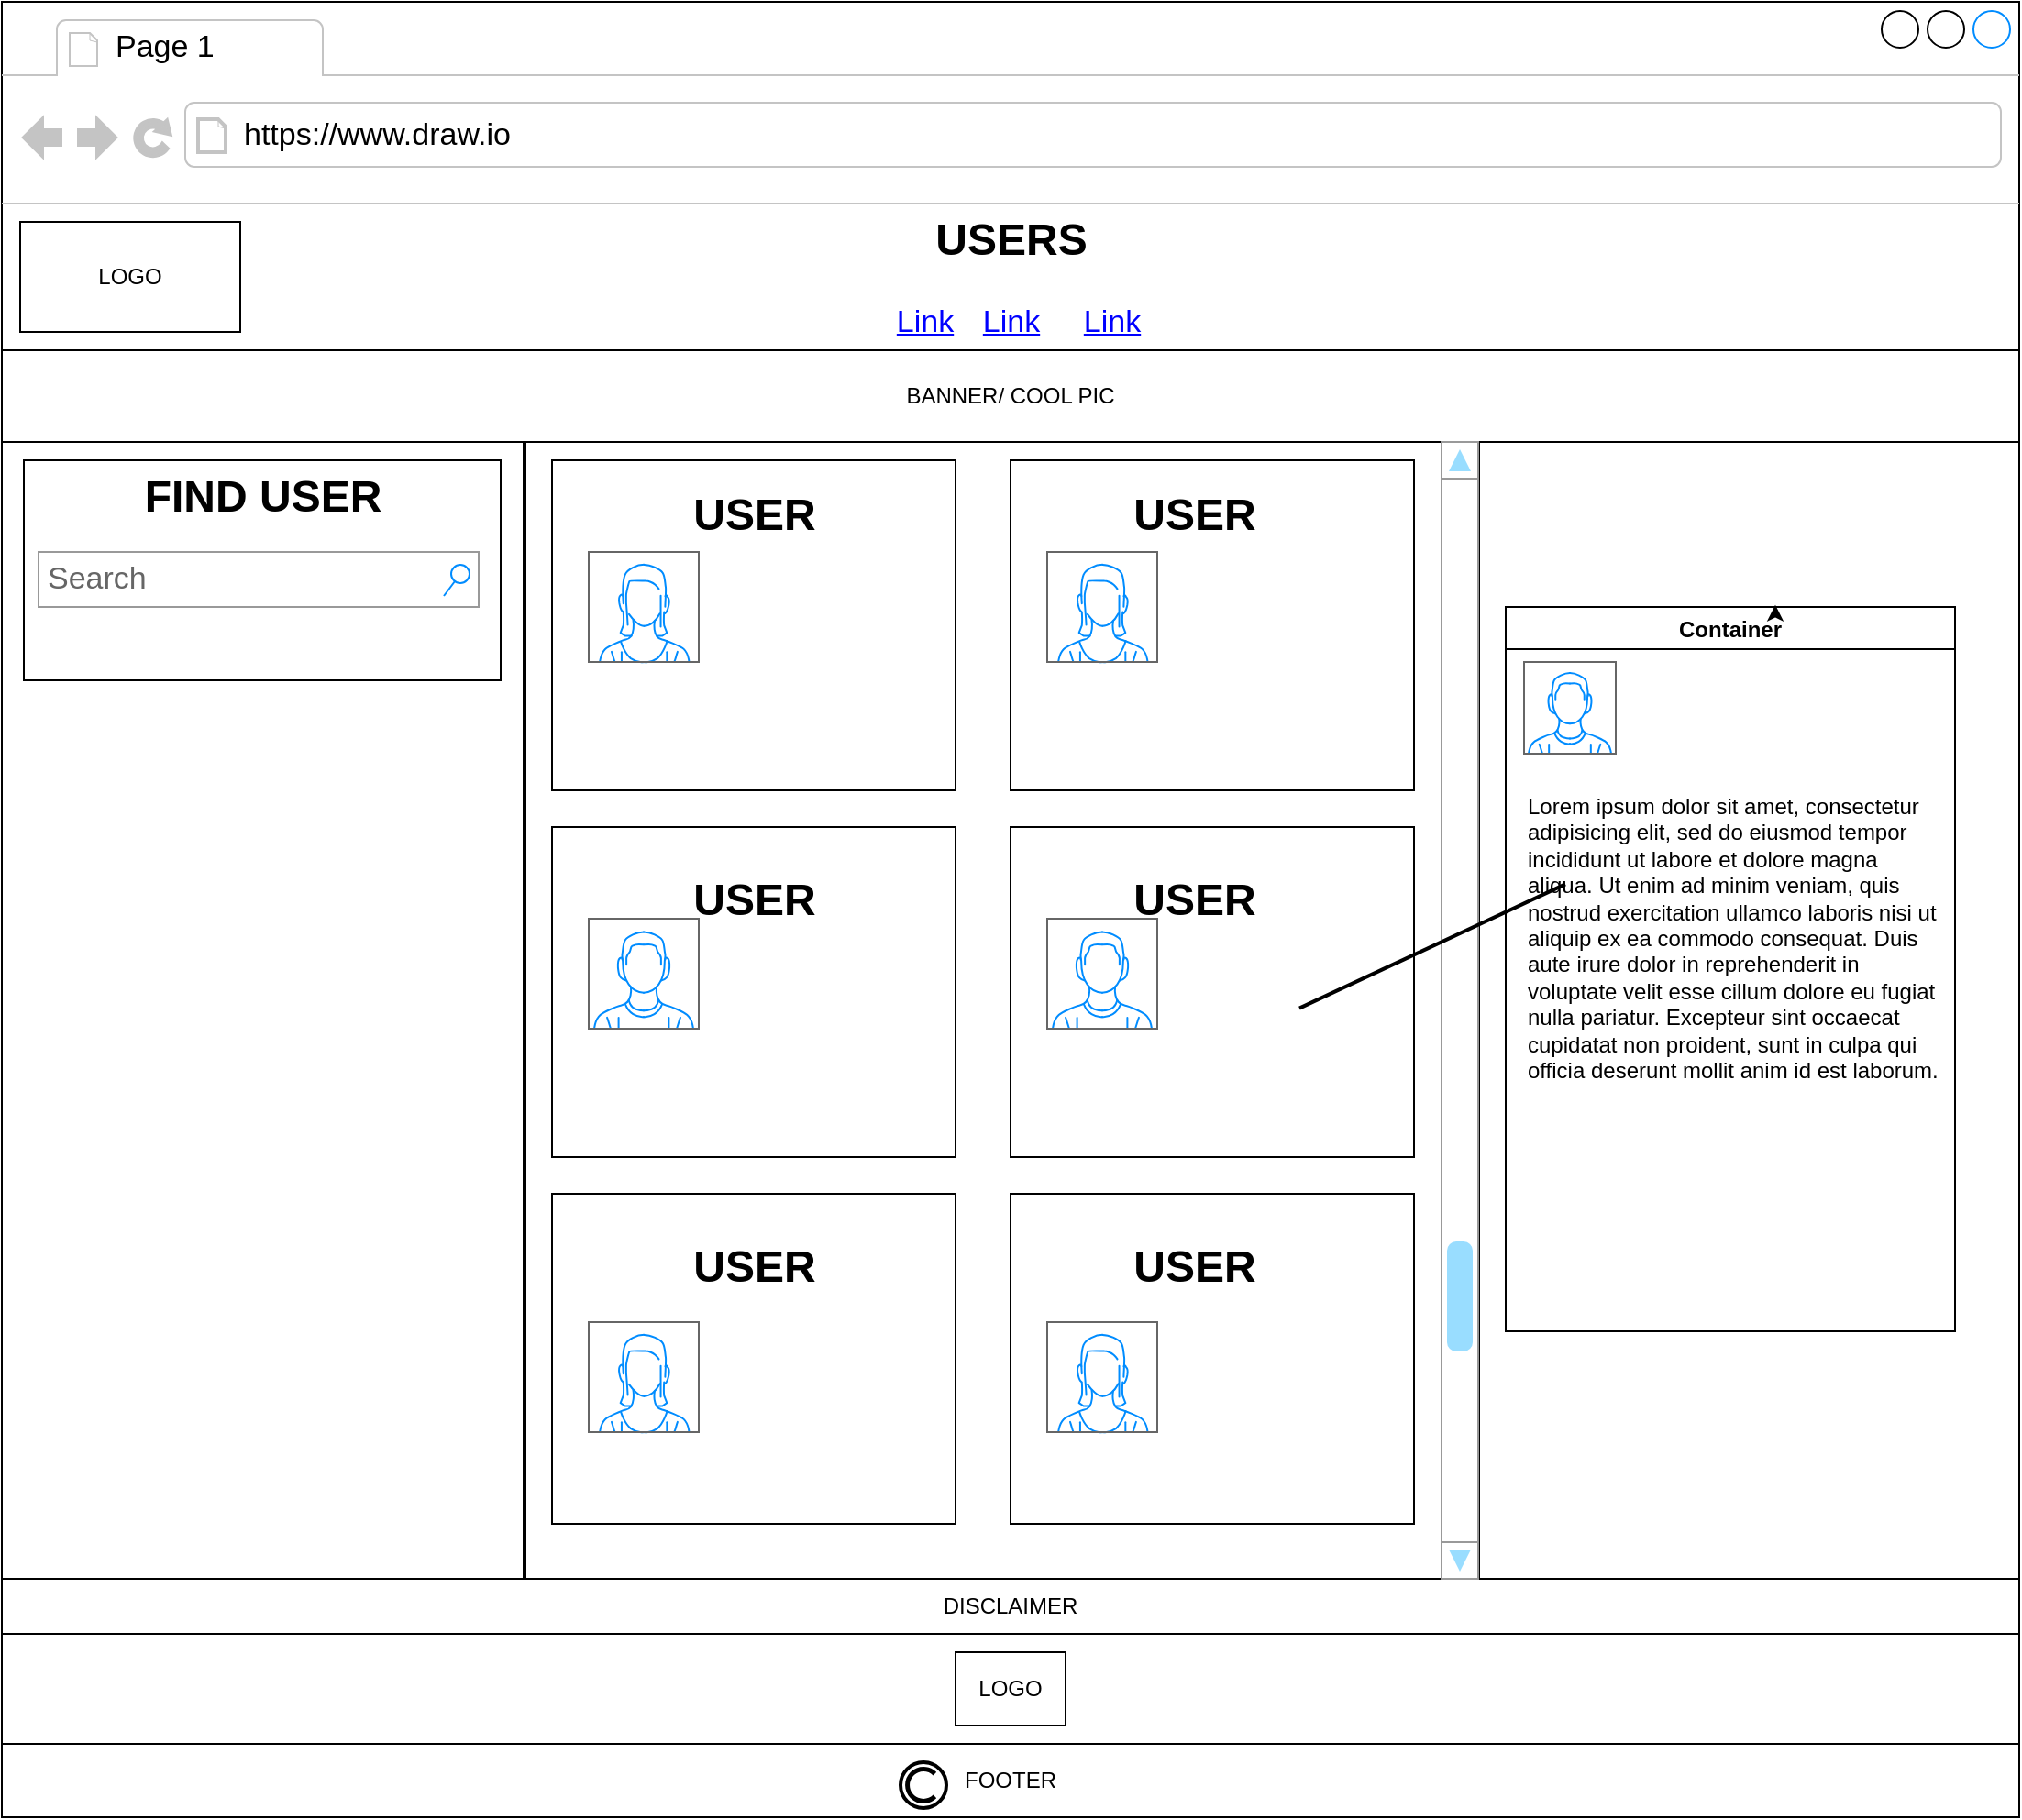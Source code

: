<mxfile version="15.1.0" type="github"><diagram name="Page-1" id="2cc2dc42-3aac-f2a9-1cec-7a8b7cbee084"><mxGraphModel dx="2156" dy="1013" grid="1" gridSize="10" guides="1" tooltips="1" connect="1" arrows="1" fold="1" page="1" pageScale="1" pageWidth="1100" pageHeight="850" math="0" shadow="0"><root><mxCell id="0"/><mxCell id="1" parent="0"/><mxCell id="5FDrHQYFY8WommjAz4SG-36" value="" style="strokeWidth=1;shadow=0;dashed=0;align=center;html=1;shape=mxgraph.mockup.containers.browserWindow;rSize=0;strokeColor2=#008cff;strokeColor3=#c4c4c4;mainText=,;recursiveResize=0;comic=0;" parent="1" vertex="1"><mxGeometry width="1100" height="990" as="geometry"/></mxCell><mxCell id="5FDrHQYFY8WommjAz4SG-37" value="Page 1" style="strokeWidth=1;shadow=0;dashed=0;align=center;html=1;shape=mxgraph.mockup.containers.anchor;fontSize=17;align=left;" parent="5FDrHQYFY8WommjAz4SG-36" vertex="1"><mxGeometry x="60" y="12" width="110" height="26" as="geometry"/></mxCell><mxCell id="5FDrHQYFY8WommjAz4SG-38" value="https://www.draw.io" style="strokeWidth=1;shadow=0;dashed=0;align=center;html=1;shape=mxgraph.mockup.containers.anchor;rSize=0;fontSize=17;align=left;" parent="5FDrHQYFY8WommjAz4SG-36" vertex="1"><mxGeometry x="130" y="60" width="250" height="26" as="geometry"/></mxCell><mxCell id="5FDrHQYFY8WommjAz4SG-40" value="LOGO" style="whiteSpace=wrap;html=1;comic=0;" parent="5FDrHQYFY8WommjAz4SG-36" vertex="1"><mxGeometry x="10" y="120" width="120" height="60" as="geometry"/></mxCell><mxCell id="5FDrHQYFY8WommjAz4SG-41" value="BANNER/ COOL PIC" style="whiteSpace=wrap;html=1;comic=0;" parent="5FDrHQYFY8WommjAz4SG-36" vertex="1"><mxGeometry y="190" width="1100" height="50" as="geometry"/></mxCell><mxCell id="5FDrHQYFY8WommjAz4SG-51" value="LOGO" style="whiteSpace=wrap;html=1;comic=0;" parent="5FDrHQYFY8WommjAz4SG-36" vertex="1"><mxGeometry x="520" y="900" width="60" height="40" as="geometry"/></mxCell><mxCell id="5FDrHQYFY8WommjAz4SG-50" value="FOOTER" style="whiteSpace=wrap;html=1;comic=0;" parent="5FDrHQYFY8WommjAz4SG-36" vertex="1"><mxGeometry y="950" width="1100" height="40" as="geometry"/></mxCell><mxCell id="5FDrHQYFY8WommjAz4SG-52" value="DISCLAIMER" style="whiteSpace=wrap;html=1;comic=0;" parent="5FDrHQYFY8WommjAz4SG-36" vertex="1"><mxGeometry y="860" width="1100" height="30" as="geometry"/></mxCell><mxCell id="CgaFC1bvS9pOCVdW-L5z-5" value="" style="rounded=0;whiteSpace=wrap;html=1;" parent="5FDrHQYFY8WommjAz4SG-36" vertex="1"><mxGeometry x="300" y="250" width="220" height="180" as="geometry"/></mxCell><mxCell id="CgaFC1bvS9pOCVdW-L5z-10" value="" style="rounded=0;whiteSpace=wrap;html=1;" parent="5FDrHQYFY8WommjAz4SG-36" vertex="1"><mxGeometry x="550" y="250" width="220" height="180" as="geometry"/></mxCell><mxCell id="URsQjS0TA3bkFYloL0C7-6" value="" style="rounded=0;whiteSpace=wrap;html=1;" vertex="1" parent="5FDrHQYFY8WommjAz4SG-36"><mxGeometry x="300" y="450" width="220" height="180" as="geometry"/></mxCell><mxCell id="URsQjS0TA3bkFYloL0C7-7" value="" style="rounded=0;whiteSpace=wrap;html=1;" vertex="1" parent="5FDrHQYFY8WommjAz4SG-36"><mxGeometry x="300" y="650" width="220" height="180" as="geometry"/></mxCell><mxCell id="URsQjS0TA3bkFYloL0C7-8" value="" style="rounded=0;whiteSpace=wrap;html=1;" vertex="1" parent="5FDrHQYFY8WommjAz4SG-36"><mxGeometry x="550" y="450" width="220" height="180" as="geometry"/></mxCell><mxCell id="URsQjS0TA3bkFYloL0C7-9" value="" style="rounded=0;whiteSpace=wrap;html=1;" vertex="1" parent="5FDrHQYFY8WommjAz4SG-36"><mxGeometry x="550" y="650" width="220" height="180" as="geometry"/></mxCell><mxCell id="URsQjS0TA3bkFYloL0C7-10" value="USER" style="text;strokeColor=none;fillColor=none;html=1;fontSize=24;fontStyle=1;verticalAlign=middle;align=center;" vertex="1" parent="5FDrHQYFY8WommjAz4SG-36"><mxGeometry x="360" y="470" width="100" height="40" as="geometry"/></mxCell><mxCell id="URsQjS0TA3bkFYloL0C7-11" value="USER" style="text;strokeColor=none;fillColor=none;html=1;fontSize=24;fontStyle=1;verticalAlign=middle;align=center;" vertex="1" parent="5FDrHQYFY8WommjAz4SG-36"><mxGeometry x="360" y="670" width="100" height="40" as="geometry"/></mxCell><mxCell id="URsQjS0TA3bkFYloL0C7-12" value="USER" style="text;strokeColor=none;fillColor=none;html=1;fontSize=24;fontStyle=1;verticalAlign=middle;align=center;" vertex="1" parent="5FDrHQYFY8WommjAz4SG-36"><mxGeometry x="600" y="470" width="100" height="40" as="geometry"/></mxCell><mxCell id="URsQjS0TA3bkFYloL0C7-13" value="USER" style="text;strokeColor=none;fillColor=none;html=1;fontSize=24;fontStyle=1;verticalAlign=middle;align=center;" vertex="1" parent="5FDrHQYFY8WommjAz4SG-36"><mxGeometry x="600" y="670" width="100" height="40" as="geometry"/></mxCell><mxCell id="URsQjS0TA3bkFYloL0C7-15" value="Container" style="swimlane;" vertex="1" parent="5FDrHQYFY8WommjAz4SG-36"><mxGeometry x="820" y="330" width="245" height="395" as="geometry"/></mxCell><mxCell id="URsQjS0TA3bkFYloL0C7-22" value="" style="verticalLabelPosition=bottom;shadow=0;dashed=0;align=center;html=1;verticalAlign=top;strokeWidth=1;shape=mxgraph.mockup.containers.userMale;strokeColor=#666666;strokeColor2=#008cff;" vertex="1" parent="URsQjS0TA3bkFYloL0C7-15"><mxGeometry x="10" y="30" width="50" height="50" as="geometry"/></mxCell><mxCell id="URsQjS0TA3bkFYloL0C7-23" value="Lorem ipsum dolor sit amet, consectetur adipisicing elit, sed do eiusmod tempor incididunt ut labore et dolore magna aliqua. Ut enim ad minim veniam, quis nostrud exercitation ullamco laboris nisi ut aliquip ex ea commodo consequat. Duis aute irure dolor in reprehenderit in voluptate velit esse cillum dolore eu fugiat nulla pariatur. Excepteur sint occaecat cupidatat non proident, sunt in culpa qui officia deserunt mollit anim id est laborum.&lt;br&gt;" style="text;spacingTop=-5;whiteSpace=wrap;html=1;align=left;fontSize=12;fontFamily=Helvetica;fillColor=none;strokeColor=none;" vertex="1" parent="URsQjS0TA3bkFYloL0C7-15"><mxGeometry x="10" y="100" width="230" height="280" as="geometry"/></mxCell><mxCell id="URsQjS0TA3bkFYloL0C7-21" style="edgeStyle=orthogonalEdgeStyle;rounded=0;orthogonalLoop=1;jettySize=auto;html=1;exitX=0.5;exitY=0;exitDx=0;exitDy=0;entryX=0.6;entryY=-0.003;entryDx=0;entryDy=0;entryPerimeter=0;" edge="1" parent="5FDrHQYFY8WommjAz4SG-36" source="URsQjS0TA3bkFYloL0C7-15" target="URsQjS0TA3bkFYloL0C7-15"><mxGeometry relative="1" as="geometry"/></mxCell><mxCell id="URsQjS0TA3bkFYloL0C7-26" value="" style="verticalLabelPosition=bottom;shadow=0;dashed=0;align=center;html=1;verticalAlign=top;strokeWidth=1;shape=mxgraph.mockup.containers.userMale;strokeColor=#666666;strokeColor2=#008cff;" vertex="1" parent="5FDrHQYFY8WommjAz4SG-36"><mxGeometry x="320" y="500" width="60" height="60" as="geometry"/></mxCell><mxCell id="URsQjS0TA3bkFYloL0C7-25" value="" style="verticalLabelPosition=bottom;shadow=0;dashed=0;align=center;html=1;verticalAlign=top;strokeWidth=1;shape=mxgraph.mockup.containers.userFemale;strokeColor=#666666;strokeColor2=#008cff;" vertex="1" parent="5FDrHQYFY8WommjAz4SG-36"><mxGeometry x="570" y="300" width="60" height="60" as="geometry"/></mxCell><mxCell id="URsQjS0TA3bkFYloL0C7-27" value="" style="verticalLabelPosition=bottom;shadow=0;dashed=0;align=center;html=1;verticalAlign=top;strokeWidth=1;shape=mxgraph.mockup.containers.userFemale;strokeColor=#666666;strokeColor2=#008cff;" vertex="1" parent="5FDrHQYFY8WommjAz4SG-36"><mxGeometry x="320" y="300" width="60" height="60" as="geometry"/></mxCell><mxCell id="URsQjS0TA3bkFYloL0C7-28" value="" style="verticalLabelPosition=bottom;shadow=0;dashed=0;align=center;html=1;verticalAlign=top;strokeWidth=1;shape=mxgraph.mockup.containers.userFemale;strokeColor=#666666;strokeColor2=#008cff;" vertex="1" parent="5FDrHQYFY8WommjAz4SG-36"><mxGeometry x="320" y="720" width="60" height="60" as="geometry"/></mxCell><mxCell id="URsQjS0TA3bkFYloL0C7-29" value="" style="verticalLabelPosition=bottom;shadow=0;dashed=0;align=center;html=1;verticalAlign=top;strokeWidth=1;shape=mxgraph.mockup.containers.userFemale;strokeColor=#666666;strokeColor2=#008cff;" vertex="1" parent="5FDrHQYFY8WommjAz4SG-36"><mxGeometry x="570" y="720" width="60" height="60" as="geometry"/></mxCell><mxCell id="5FDrHQYFY8WommjAz4SG-53" value="" style="verticalLabelPosition=bottom;shadow=0;dashed=0;verticalAlign=top;strokeWidth=2;html=1;shape=mxgraph.mockup.misc.copyrightIcon;comic=0;" parent="1" vertex="1"><mxGeometry x="490" y="960" width="25" height="25" as="geometry"/></mxCell><mxCell id="5FDrHQYFY8WommjAz4SG-54" value="USERS" style="text;strokeColor=none;fillColor=none;html=1;fontSize=24;fontStyle=1;verticalAlign=middle;align=center;comic=0;" parent="1" vertex="1"><mxGeometry x="500" y="110" width="100" height="40" as="geometry"/></mxCell><mxCell id="FO_pWmDVU2w-Zh8JHuIy-13" value="Link" style="shape=rectangle;strokeColor=none;fillColor=none;linkText=;fontSize=17;fontColor=#0000ff;fontStyle=4;html=1;align=center;" parent="1" vertex="1"><mxGeometry x="475" y="160" width="150" height="30" as="geometry"/></mxCell><mxCell id="FO_pWmDVU2w-Zh8JHuIy-14" value="Link" style="shape=rectangle;strokeColor=none;fillColor=none;linkText=;fontSize=17;fontColor=#0000ff;fontStyle=4;html=1;align=center;" parent="1" vertex="1"><mxGeometry x="427.5" y="160" width="150" height="30" as="geometry"/></mxCell><mxCell id="FO_pWmDVU2w-Zh8JHuIy-15" value="Link" style="shape=rectangle;strokeColor=none;fillColor=none;linkText=;fontSize=17;fontColor=#0000ff;fontStyle=4;html=1;align=center;" parent="1" vertex="1"><mxGeometry x="530" y="160" width="150" height="30" as="geometry"/></mxCell><mxCell id="Lzk2SjWY70UIA3nWThLT-53" value="" style="line;strokeWidth=2;direction=south;html=1;" parent="1" vertex="1"><mxGeometry x="280" y="240" width="10" height="620" as="geometry"/></mxCell><mxCell id="Lzk2SjWY70UIA3nWThLT-54" value="" style="line;strokeWidth=2;direction=south;html=1;" parent="1" vertex="1"><mxGeometry x="800" y="240" width="10" height="620" as="geometry"/></mxCell><mxCell id="Lzk2SjWY70UIA3nWThLT-75" value="" style="verticalLabelPosition=bottom;shadow=0;dashed=0;align=center;html=1;verticalAlign=top;strokeWidth=1;shape=mxgraph.mockup.navigation.scrollBar;strokeColor=#999999;barPos=20;fillColor2=#99ddff;strokeColor2=none;direction=north;" parent="1" vertex="1"><mxGeometry x="785" y="240" width="20" height="620" as="geometry"/></mxCell><mxCell id="CgaFC1bvS9pOCVdW-L5z-17" value="USER" style="text;strokeColor=none;fillColor=none;html=1;fontSize=24;fontStyle=1;verticalAlign=middle;align=center;" parent="1" vertex="1"><mxGeometry x="360" y="260" width="100" height="40" as="geometry"/></mxCell><mxCell id="CgaFC1bvS9pOCVdW-L5z-18" value="USER" style="text;strokeColor=none;fillColor=none;html=1;fontSize=24;fontStyle=1;verticalAlign=middle;align=center;" parent="1" vertex="1"><mxGeometry x="600" y="260" width="100" height="40" as="geometry"/></mxCell><mxCell id="URsQjS0TA3bkFYloL0C7-2" value="" style="rounded=0;whiteSpace=wrap;html=1;" vertex="1" parent="1"><mxGeometry x="12" y="250" width="260" height="120" as="geometry"/></mxCell><mxCell id="URsQjS0TA3bkFYloL0C7-3" value="FIND USER" style="text;strokeColor=none;fillColor=none;html=1;fontSize=24;fontStyle=1;verticalAlign=middle;align=center;" vertex="1" parent="1"><mxGeometry x="92" y="250" width="100" height="40" as="geometry"/></mxCell><mxCell id="URsQjS0TA3bkFYloL0C7-4" value="Search" style="strokeWidth=1;shadow=0;dashed=0;align=center;html=1;shape=mxgraph.mockup.forms.searchBox;strokeColor=#999999;mainText=;strokeColor2=#008cff;fontColor=#666666;fontSize=17;align=left;spacingLeft=3;" vertex="1" parent="1"><mxGeometry x="20" y="300" width="240" height="30" as="geometry"/></mxCell><mxCell id="URsQjS0TA3bkFYloL0C7-20" value="" style="line;strokeWidth=2;html=1;rotation=-25;" vertex="1" parent="1"><mxGeometry x="700" y="510" width="160" height="10" as="geometry"/></mxCell><mxCell id="URsQjS0TA3bkFYloL0C7-24" value="" style="verticalLabelPosition=bottom;shadow=0;dashed=0;align=center;html=1;verticalAlign=top;strokeWidth=1;shape=mxgraph.mockup.containers.userMale;strokeColor=#666666;strokeColor2=#008cff;" vertex="1" parent="1"><mxGeometry x="570" y="500" width="60" height="60" as="geometry"/></mxCell></root></mxGraphModel></diagram></mxfile>